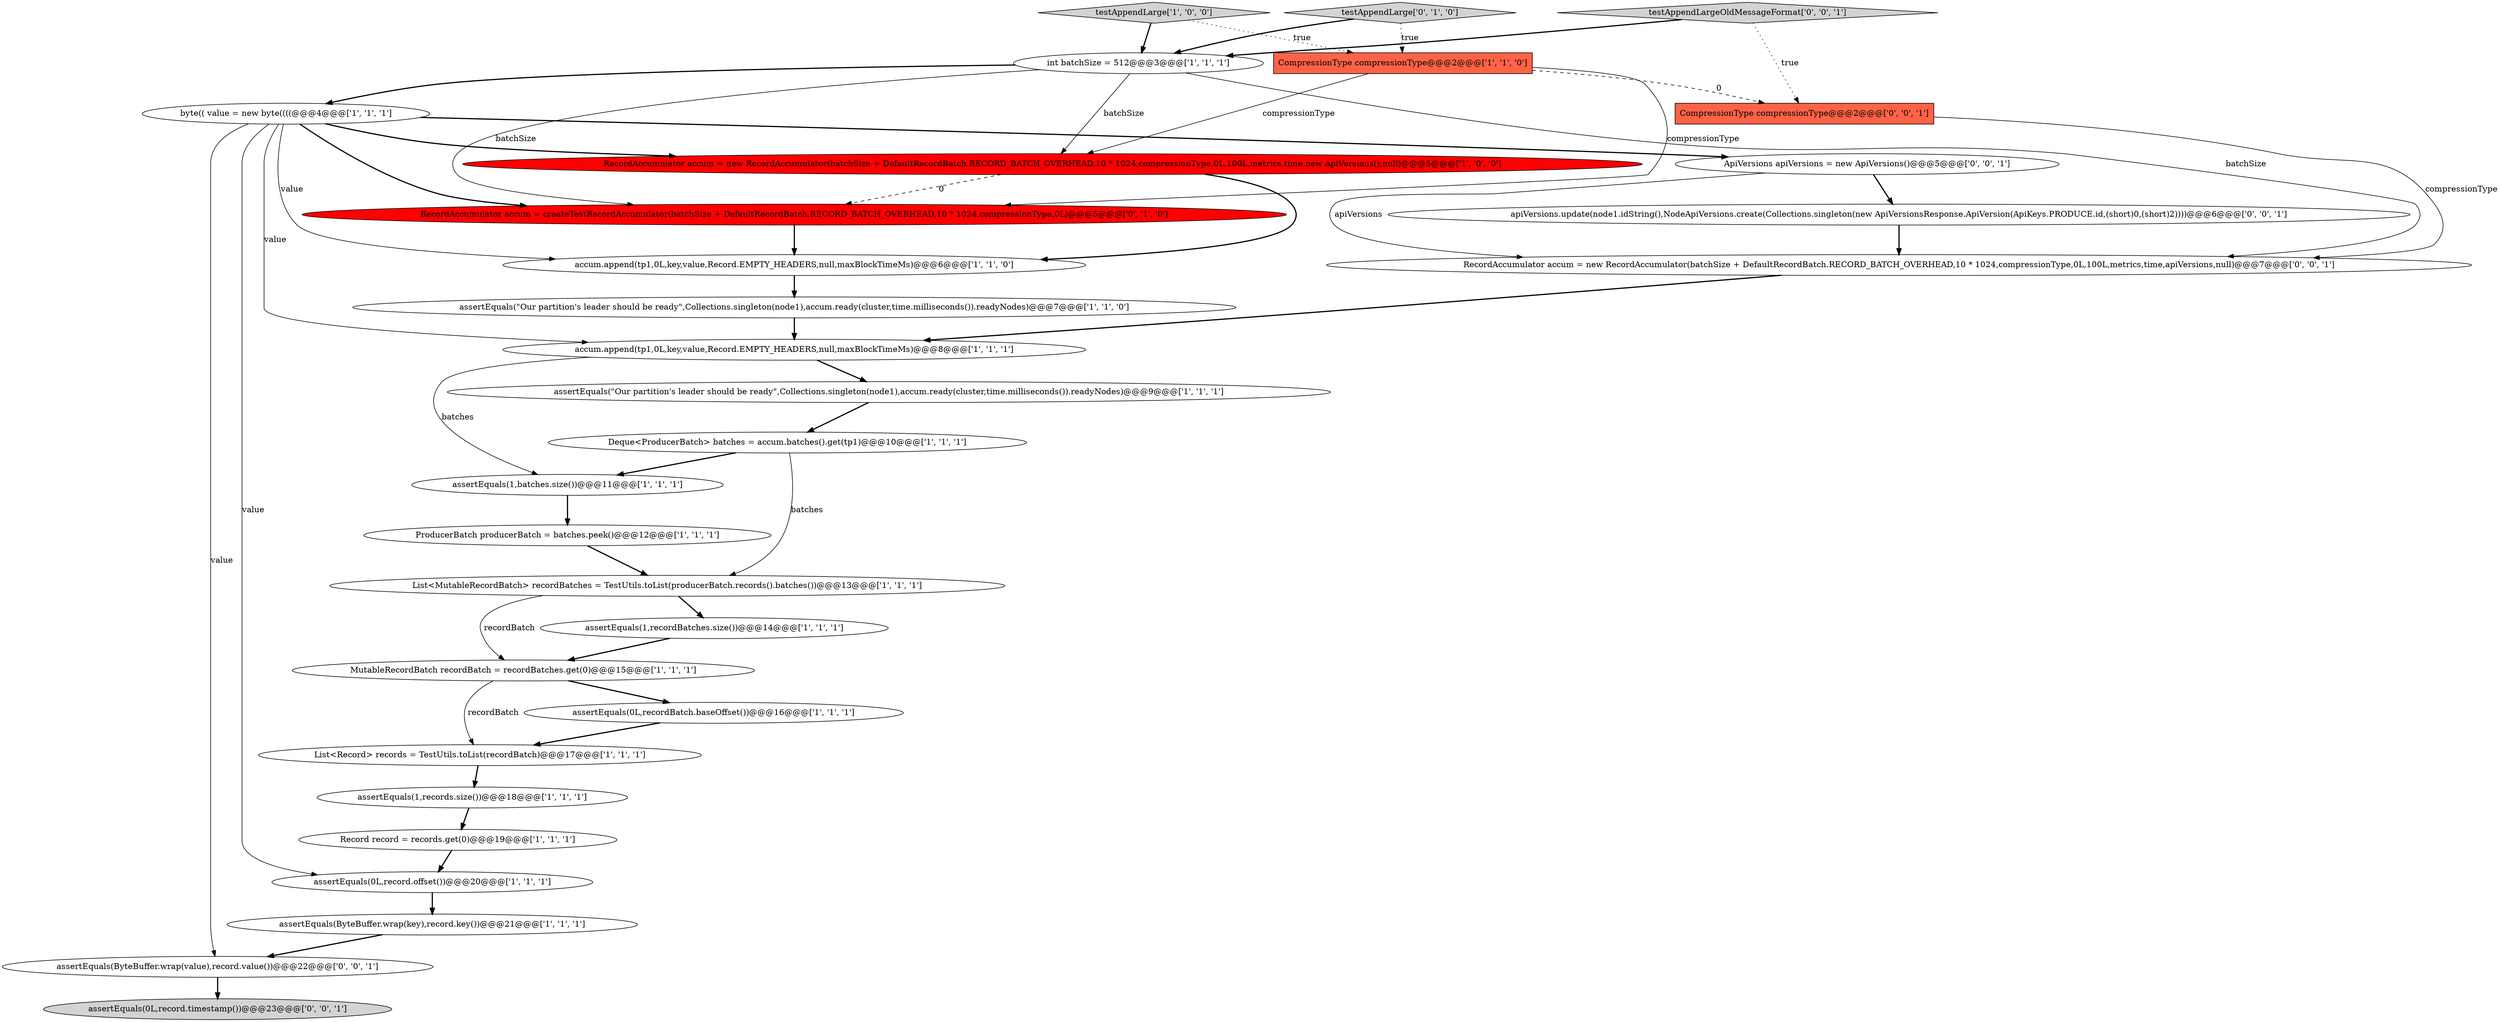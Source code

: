 digraph {
22 [style = filled, label = "RecordAccumulator accum = createTestRecordAccumulator(batchSize + DefaultRecordBatch.RECORD_BATCH_OVERHEAD,10 * 1024,compressionType,0L)@@@5@@@['0', '1', '0']", fillcolor = red, shape = ellipse image = "AAA1AAABBB2BBB"];
15 [style = filled, label = "Record record = records.get(0)@@@19@@@['1', '1', '1']", fillcolor = white, shape = ellipse image = "AAA0AAABBB1BBB"];
28 [style = filled, label = "testAppendLargeOldMessageFormat['0', '0', '1']", fillcolor = lightgray, shape = diamond image = "AAA0AAABBB3BBB"];
9 [style = filled, label = "assertEquals(1,records.size())@@@18@@@['1', '1', '1']", fillcolor = white, shape = ellipse image = "AAA0AAABBB1BBB"];
7 [style = filled, label = "Deque<ProducerBatch> batches = accum.batches().get(tp1)@@@10@@@['1', '1', '1']", fillcolor = white, shape = ellipse image = "AAA0AAABBB1BBB"];
18 [style = filled, label = "byte(( value = new byte((((@@@4@@@['1', '1', '1']", fillcolor = white, shape = ellipse image = "AAA0AAABBB1BBB"];
16 [style = filled, label = "assertEquals(\"Our partition's leader should be ready\",Collections.singleton(node1),accum.ready(cluster,time.milliseconds()).readyNodes)@@@7@@@['1', '1', '0']", fillcolor = white, shape = ellipse image = "AAA0AAABBB1BBB"];
25 [style = filled, label = "apiVersions.update(node1.idString(),NodeApiVersions.create(Collections.singleton(new ApiVersionsResponse.ApiVersion(ApiKeys.PRODUCE.id,(short)0,(short)2))))@@@6@@@['0', '0', '1']", fillcolor = white, shape = ellipse image = "AAA0AAABBB3BBB"];
26 [style = filled, label = "assertEquals(0L,record.timestamp())@@@23@@@['0', '0', '1']", fillcolor = lightgray, shape = ellipse image = "AAA0AAABBB3BBB"];
14 [style = filled, label = "RecordAccumulator accum = new RecordAccumulator(batchSize + DefaultRecordBatch.RECORD_BATCH_OVERHEAD,10 * 1024,compressionType,0L,100L,metrics,time,new ApiVersions(),null)@@@5@@@['1', '0', '0']", fillcolor = red, shape = ellipse image = "AAA1AAABBB1BBB"];
27 [style = filled, label = "CompressionType compressionType@@@2@@@['0', '0', '1']", fillcolor = tomato, shape = box image = "AAA0AAABBB3BBB"];
5 [style = filled, label = "assertEquals(1,recordBatches.size())@@@14@@@['1', '1', '1']", fillcolor = white, shape = ellipse image = "AAA0AAABBB1BBB"];
11 [style = filled, label = "List<Record> records = TestUtils.toList(recordBatch)@@@17@@@['1', '1', '1']", fillcolor = white, shape = ellipse image = "AAA0AAABBB1BBB"];
20 [style = filled, label = "ProducerBatch producerBatch = batches.peek()@@@12@@@['1', '1', '1']", fillcolor = white, shape = ellipse image = "AAA0AAABBB1BBB"];
6 [style = filled, label = "accum.append(tp1,0L,key,value,Record.EMPTY_HEADERS,null,maxBlockTimeMs)@@@6@@@['1', '1', '0']", fillcolor = white, shape = ellipse image = "AAA0AAABBB1BBB"];
4 [style = filled, label = "int batchSize = 512@@@3@@@['1', '1', '1']", fillcolor = white, shape = ellipse image = "AAA0AAABBB1BBB"];
0 [style = filled, label = "assertEquals(\"Our partition's leader should be ready\",Collections.singleton(node1),accum.ready(cluster,time.milliseconds()).readyNodes)@@@9@@@['1', '1', '1']", fillcolor = white, shape = ellipse image = "AAA0AAABBB1BBB"];
19 [style = filled, label = "assertEquals(1,batches.size())@@@11@@@['1', '1', '1']", fillcolor = white, shape = ellipse image = "AAA0AAABBB1BBB"];
13 [style = filled, label = "CompressionType compressionType@@@2@@@['1', '1', '0']", fillcolor = tomato, shape = box image = "AAA0AAABBB1BBB"];
23 [style = filled, label = "RecordAccumulator accum = new RecordAccumulator(batchSize + DefaultRecordBatch.RECORD_BATCH_OVERHEAD,10 * 1024,compressionType,0L,100L,metrics,time,apiVersions,null)@@@7@@@['0', '0', '1']", fillcolor = white, shape = ellipse image = "AAA0AAABBB3BBB"];
17 [style = filled, label = "accum.append(tp1,0L,key,value,Record.EMPTY_HEADERS,null,maxBlockTimeMs)@@@8@@@['1', '1', '1']", fillcolor = white, shape = ellipse image = "AAA0AAABBB1BBB"];
24 [style = filled, label = "ApiVersions apiVersions = new ApiVersions()@@@5@@@['0', '0', '1']", fillcolor = white, shape = ellipse image = "AAA0AAABBB3BBB"];
3 [style = filled, label = "List<MutableRecordBatch> recordBatches = TestUtils.toList(producerBatch.records().batches())@@@13@@@['1', '1', '1']", fillcolor = white, shape = ellipse image = "AAA0AAABBB1BBB"];
1 [style = filled, label = "assertEquals(0L,recordBatch.baseOffset())@@@16@@@['1', '1', '1']", fillcolor = white, shape = ellipse image = "AAA0AAABBB1BBB"];
21 [style = filled, label = "testAppendLarge['0', '1', '0']", fillcolor = lightgray, shape = diamond image = "AAA0AAABBB2BBB"];
8 [style = filled, label = "MutableRecordBatch recordBatch = recordBatches.get(0)@@@15@@@['1', '1', '1']", fillcolor = white, shape = ellipse image = "AAA0AAABBB1BBB"];
2 [style = filled, label = "testAppendLarge['1', '0', '0']", fillcolor = lightgray, shape = diamond image = "AAA0AAABBB1BBB"];
12 [style = filled, label = "assertEquals(0L,record.offset())@@@20@@@['1', '1', '1']", fillcolor = white, shape = ellipse image = "AAA0AAABBB1BBB"];
29 [style = filled, label = "assertEquals(ByteBuffer.wrap(value),record.value())@@@22@@@['0', '0', '1']", fillcolor = white, shape = ellipse image = "AAA0AAABBB3BBB"];
10 [style = filled, label = "assertEquals(ByteBuffer.wrap(key),record.key())@@@21@@@['1', '1', '1']", fillcolor = white, shape = ellipse image = "AAA0AAABBB1BBB"];
24->23 [style = solid, label="apiVersions"];
5->8 [style = bold, label=""];
18->24 [style = bold, label=""];
17->19 [style = solid, label="batches"];
25->23 [style = bold, label=""];
19->20 [style = bold, label=""];
14->22 [style = dashed, label="0"];
13->22 [style = solid, label="compressionType"];
18->29 [style = solid, label="value"];
4->18 [style = bold, label=""];
2->13 [style = dotted, label="true"];
20->3 [style = bold, label=""];
16->17 [style = bold, label=""];
11->9 [style = bold, label=""];
2->4 [style = bold, label=""];
7->3 [style = solid, label="batches"];
4->22 [style = solid, label="batchSize"];
1->11 [style = bold, label=""];
0->7 [style = bold, label=""];
29->26 [style = bold, label=""];
18->12 [style = solid, label="value"];
8->1 [style = bold, label=""];
3->5 [style = bold, label=""];
12->10 [style = bold, label=""];
18->22 [style = bold, label=""];
17->0 [style = bold, label=""];
13->27 [style = dashed, label="0"];
10->29 [style = bold, label=""];
13->14 [style = solid, label="compressionType"];
6->16 [style = bold, label=""];
9->15 [style = bold, label=""];
24->25 [style = bold, label=""];
18->6 [style = solid, label="value"];
3->8 [style = solid, label="recordBatch"];
4->23 [style = solid, label="batchSize"];
4->14 [style = solid, label="batchSize"];
18->17 [style = solid, label="value"];
23->17 [style = bold, label=""];
15->12 [style = bold, label=""];
21->13 [style = dotted, label="true"];
28->27 [style = dotted, label="true"];
7->19 [style = bold, label=""];
18->14 [style = bold, label=""];
8->11 [style = solid, label="recordBatch"];
27->23 [style = solid, label="compressionType"];
14->6 [style = bold, label=""];
28->4 [style = bold, label=""];
22->6 [style = bold, label=""];
21->4 [style = bold, label=""];
}
